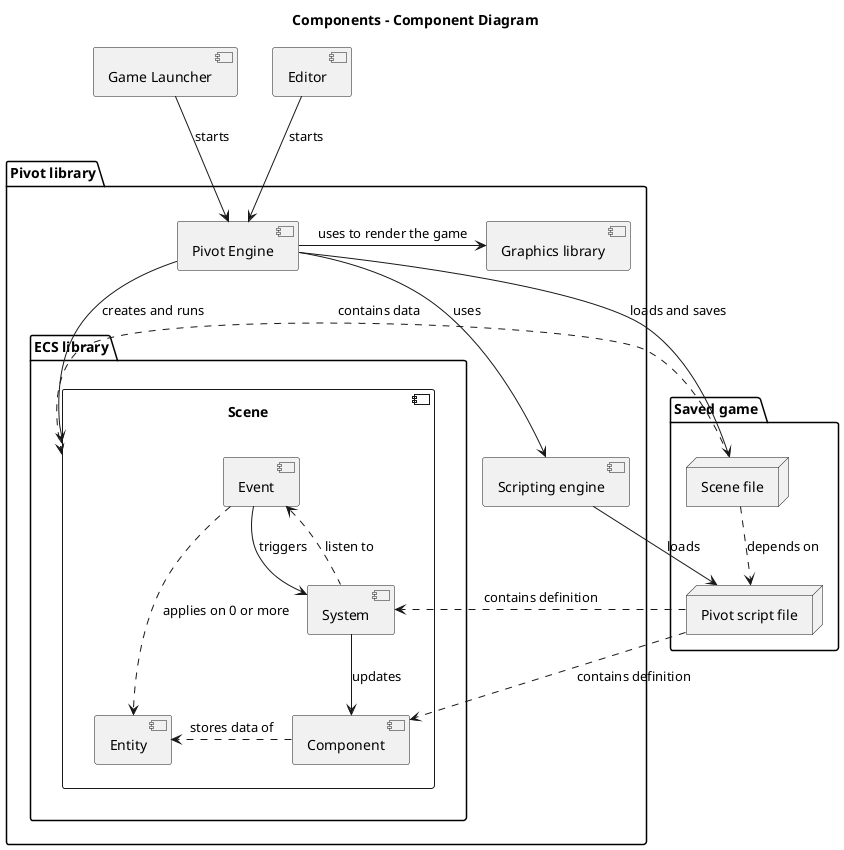 @startuml

title Components - Component Diagram

package "Pivot library" {
  folder "ECS library" as ecs {
  
    component Scene as scene {
      [Entity] as entity
      [Component] as component
      [System] as system
      [Event] as event
      
      event --> system: triggers
      event <.. system: listen to
      event ..> entity: applies on 0 or more
      system --> component: updates
      component .> entity: stores data of
    }
  }
  
  component [Graphics library] as graphics
  component [Scripting engine] as scripting
  component [Pivot Engine] as pivot
  
  pivot --> scene: creates and runs
  pivot -> graphics: uses to render the game
  pivot --> scripting: uses
  
}
component [Game Launcher] as launcher
launcher --> pivot: starts

component [Editor] as editor
editor --> pivot: starts

folder "Saved game" {
  node "Pivot script file" as script_file
  node "Scene file" as scene_file
}

script_file ..> component: contains definition
script_file ..> system: contains definition
scene_file ..> scene: contains data
scene_file ..> script_file: depends on

pivot --> scene_file: loads and saves
scripting --> script_file: loads

@enduml
